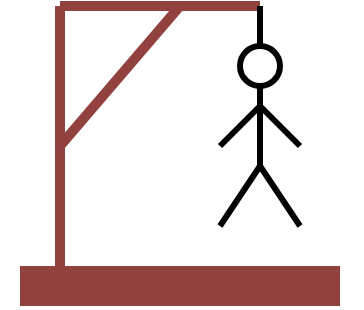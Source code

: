 <mxfile version="19.0.2" type="device"><diagram id="he5RSvYBM1ALoPOdORMs" name="Página-1"><mxGraphModel dx="314" dy="246" grid="1" gridSize="10" guides="1" tooltips="1" connect="1" arrows="1" fold="1" page="1" pageScale="1" pageWidth="827" pageHeight="1169" math="0" shadow="0"><root><mxCell id="0"/><mxCell id="1" parent="0"/><mxCell id="zCZ8u2HwEktVYAYvFPAH-1" value="" style="endArrow=none;html=1;rounded=0;strokeWidth=20;strokeColor=#91423F;" edge="1" parent="1"><mxGeometry width="50" height="50" relative="1" as="geometry"><mxPoint x="360" y="420" as="sourcePoint"/><mxPoint x="520" y="420" as="targetPoint"/></mxGeometry></mxCell><mxCell id="zCZ8u2HwEktVYAYvFPAH-3" value="" style="endArrow=none;html=1;rounded=0;strokeColor=#91423F;strokeWidth=5;" edge="1" parent="1"><mxGeometry width="50" height="50" relative="1" as="geometry"><mxPoint x="380" y="420" as="sourcePoint"/><mxPoint x="380" y="280" as="targetPoint"/></mxGeometry></mxCell><mxCell id="zCZ8u2HwEktVYAYvFPAH-4" value="" style="endArrow=none;html=1;rounded=0;strokeColor=#91423F;strokeWidth=5;" edge="1" parent="1"><mxGeometry width="50" height="50" relative="1" as="geometry"><mxPoint x="380" y="280" as="sourcePoint"/><mxPoint x="480" y="280" as="targetPoint"/></mxGeometry></mxCell><mxCell id="zCZ8u2HwEktVYAYvFPAH-5" value="" style="endArrow=none;html=1;rounded=0;strokeColor=#91423F;strokeWidth=5;" edge="1" parent="1"><mxGeometry width="50" height="50" relative="1" as="geometry"><mxPoint x="380" y="350" as="sourcePoint"/><mxPoint x="440" y="280" as="targetPoint"/></mxGeometry></mxCell><mxCell id="zCZ8u2HwEktVYAYvFPAH-6" value="" style="endArrow=none;html=1;rounded=0;strokeColor=#000000;strokeWidth=3;" edge="1" parent="1"><mxGeometry width="50" height="50" relative="1" as="geometry"><mxPoint x="480" y="300" as="sourcePoint"/><mxPoint x="480" y="280" as="targetPoint"/></mxGeometry></mxCell><mxCell id="zCZ8u2HwEktVYAYvFPAH-7" value="" style="ellipse;whiteSpace=wrap;html=1;aspect=fixed;strokeWidth=3;" vertex="1" parent="1"><mxGeometry x="470" y="300" width="20" height="20" as="geometry"/></mxCell><mxCell id="zCZ8u2HwEktVYAYvFPAH-9" value="" style="endArrow=none;html=1;rounded=0;strokeColor=#000000;strokeWidth=3;entryX=0.5;entryY=1;entryDx=0;entryDy=0;" edge="1" parent="1" target="zCZ8u2HwEktVYAYvFPAH-7"><mxGeometry width="50" height="50" relative="1" as="geometry"><mxPoint x="480" y="360" as="sourcePoint"/><mxPoint x="440" y="350" as="targetPoint"/></mxGeometry></mxCell><mxCell id="zCZ8u2HwEktVYAYvFPAH-11" value="" style="endArrow=none;html=1;rounded=0;strokeColor=#000000;strokeWidth=3;" edge="1" parent="1"><mxGeometry width="50" height="50" relative="1" as="geometry"><mxPoint x="460" y="350" as="sourcePoint"/><mxPoint x="480" y="330" as="targetPoint"/></mxGeometry></mxCell><mxCell id="zCZ8u2HwEktVYAYvFPAH-12" value="" style="endArrow=none;html=1;rounded=0;strokeColor=#000000;strokeWidth=3;" edge="1" parent="1"><mxGeometry width="50" height="50" relative="1" as="geometry"><mxPoint x="500" y="350" as="sourcePoint"/><mxPoint x="480" y="330" as="targetPoint"/></mxGeometry></mxCell><mxCell id="zCZ8u2HwEktVYAYvFPAH-13" value="" style="endArrow=none;html=1;rounded=0;strokeColor=#000000;strokeWidth=3;" edge="1" parent="1"><mxGeometry width="50" height="50" relative="1" as="geometry"><mxPoint x="460" y="390" as="sourcePoint"/><mxPoint x="480" y="360" as="targetPoint"/></mxGeometry></mxCell><mxCell id="zCZ8u2HwEktVYAYvFPAH-14" value="" style="endArrow=none;html=1;rounded=0;strokeColor=#000000;strokeWidth=3;" edge="1" parent="1"><mxGeometry width="50" height="50" relative="1" as="geometry"><mxPoint x="500" y="390" as="sourcePoint"/><mxPoint x="480" y="360" as="targetPoint"/></mxGeometry></mxCell></root></mxGraphModel></diagram></mxfile>